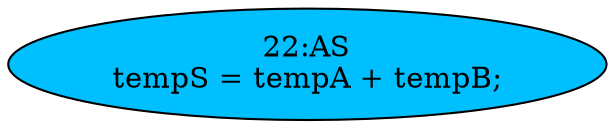 strict digraph "" {
	node [label="\N"];
	"22:AS"	[ast="<pyverilog.vparser.ast.Assign object at 0x7f201c0971d0>",
		def_var="['tempS']",
		fillcolor=deepskyblue,
		label="22:AS
tempS = tempA + tempB;",
		statements="[]",
		style=filled,
		typ=Assign,
		use_var="['tempA', 'tempB']"];
}

